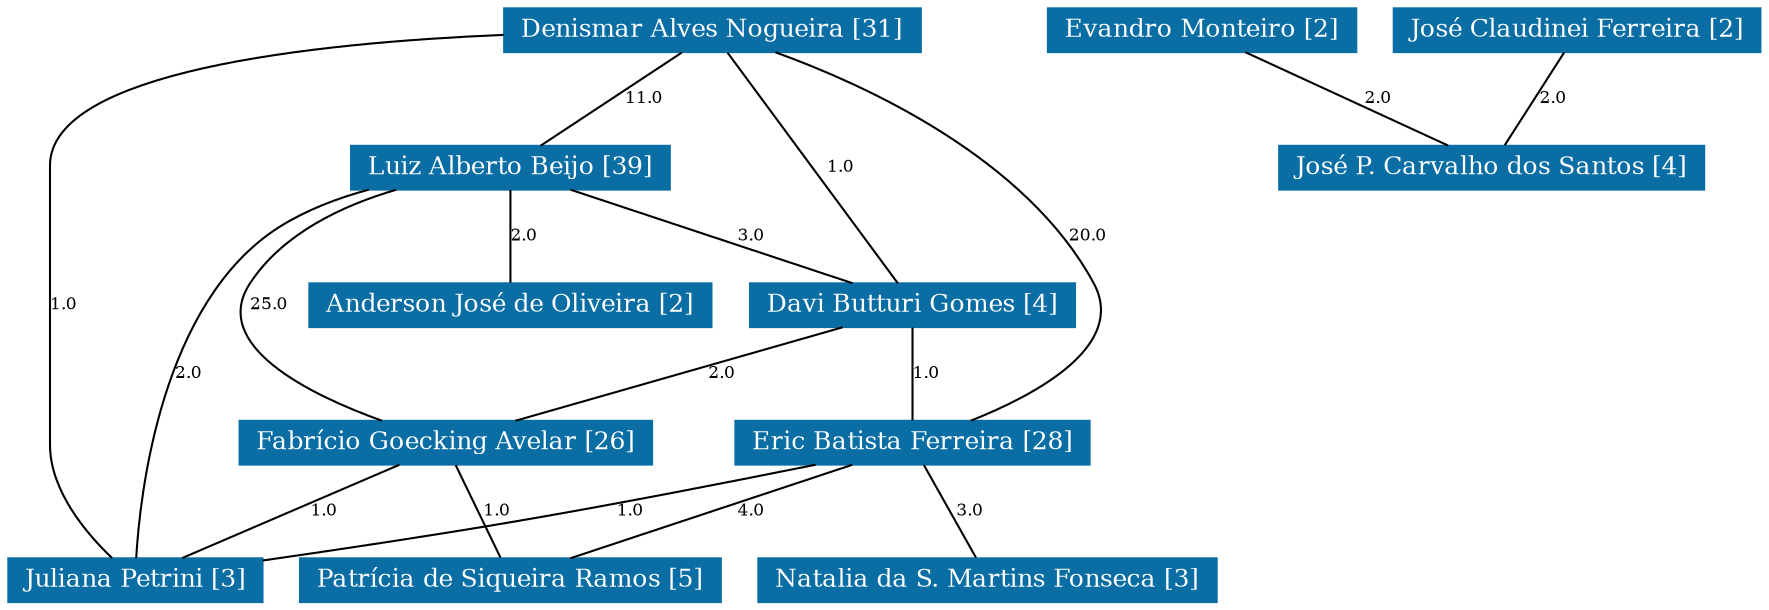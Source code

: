 strict graph grafo2 {
	graph [bb="0,0,765,285",
		id=grafo2,
		overlap=False
	];
	node [fontsize=12,
		label="\N",
		shape=rectangle,
		style=filled
	];
	0	 [URL="membro-3858924778362309.html",
		color="#0A6EA4",
		fontcolor="#FFFFFF",
		height=0.29167,
		label="Denismar Alves Nogueira [31]",
		pos="320.5,274.5",
		width=2.2361];
	1	 [URL="membro-8194104388434526.html",
		color="#0A6EA4",
		fontcolor="#FFFFFF",
		height=0.29167,
		label="Luiz Alberto Beijo [39]",
		pos="207.5,208.5",
		width=1.7778];
	0 -- 1	 [fontsize=8,
		label=11.0,
		lp="278,241.5",
		pos="302.34,263.9 281.26,251.58 246.68,231.38 225.61,219.08"];
	2	 [URL="membro-0326922176762825.html",
		color="#0A6EA4",
		fontcolor="#FFFFFF",
		height=0.29167,
		label="Davi Butturi Gomes [4]",
		pos="369.5,142.5",
		width=1.8056];
	0 -- 2	 [fontsize=8,
		label=1.0,
		lp="353.5,208.5",
		pos="324.51,263.7 333.74,238.82 356.42,177.74 365.57,153.08"];
	3	 [URL="membro-9965398009651936.html",
		color="#0A6EA4",
		fontcolor="#FFFFFF",
		height=0.29167,
		label="Eric Batista Ferreira [28]",
		pos="369.5,76.5",
		width=1.8889];
	0 -- 3	 [fontsize=8,
		label=20.0,
		lp="441.5,175.5",
		pos="338.23,263.77 366.8,245.31 421.98,204.51 443.5,153 455.54,124.19 419.43,100.08 393.5,87.017"];
	5	 [URL="membro-9510541669291293.html",
		color="#0A6EA4",
		fontcolor="#FFFFFF",
		height=0.29167,
		label="Juliana Petrini [3]",
		pos="50.5,10.5",
		width=1.4028];
	0 -- 5	 [fontsize=8,
		label=1.0,
		lp="17.5,142.5",
		pos="239.98,265.08 148.72,253.28 12.5,231.78 12.5,208.5 12.5,208.5 12.5,208.5 12.5,76.5 12.5,54.552 28.478,33.317 39.712,21.098"];
	1 -- 2	 [fontsize=8,
		label=3.0,
		lp="303.5,175.5",
		pos="233.53,197.9 263.76,185.58 313.33,165.38 343.54,153.08"];
	1 -- 5	 [fontsize=8,
		label=2.0,
		lp="76.5,109.5",
		pos="154.31,197.9 141.47,193.72 128.34,187.94 117.5,180 63.891,140.74 53.149,51.831 51.02,21.148"];
	4	 [URL="membro-6886514520601172.html",
		color="#0A6EA4",
		fontcolor="#FFFFFF",
		height=0.29167,
		label="Fabrício Goecking Avelar [26]",
		pos="169.5,76.5",
		width=2.2222];
	1 -- 4	 [fontsize=8,
		label=25.0,
		lp="112.5,142.5",
		pos="167.94,197.96 145.39,189.7 118.99,175.7 105.5,153 90.106,127.1 125.2,101.07 149.27,87.046"];
	8	 [URL="membro-1349156075777095.html",
		color="#0A6EA4",
		fontcolor="#FFFFFF",
		height=0.29167,
		label="Anderson José de Oliveira [2]",
		pos="207.5,142.5",
		width=2.1944];
	1 -- 8	 [fontsize=8,
		label=2.0,
		lp="212.5,175.5",
		pos="207.5,197.9 207.5,185.65 207.5,165.62 207.5,153.3"];
	2 -- 3	 [fontsize=8,
		label=1.0,
		lp="374.5,109.5",
		pos="369.5,131.9 369.5,119.65 369.5,99.622 369.5,87.297"];
	2 -- 4	 [fontsize=8,
		label=2.0,
		lp="286.5,109.5",
		pos="337.37,131.9 300.04,119.58 238.84,99.383 201.55,87.078"];
	3 -- 5	 [fontsize=8,
		label=1.0,
		lp="247.5,43.5",
		pos="323.68,65.934 289.73,58.203 242.3,47.606 200.5,39 167.53,32.211 130.35,25.144 101.26,19.745"];
	6	 [URL="membro-7184150832649950.html",
		color="#0A6EA4",
		fontcolor="#FFFFFF",
		height=0.29167,
		label="Patrícia de Siqueira Ramos [5]",
		pos="199.5,10.5",
		width=2.2361];
	3 -- 6	 [fontsize=8,
		label=4.0,
		lp="300.5,43.5",
		pos="342.19,65.896 310.46,53.58 258.44,33.383 226.75,21.078"];
	7	 [URL="membro-3374954104030940.html",
		color="#0A6EA4",
		fontcolor="#FFFFFF",
		height=0.29167,
		label="Natalia da S. Martins Fonseca [3]",
		pos="386.5,10.5",
		width=2.4444];
	3 -- 7	 [fontsize=8,
		label=3.0,
		lp="384.5,43.5",
		pos="372.23,65.896 375.38,53.653 380.54,33.622 383.72,21.297"];
	4 -- 5	 [fontsize=8,
		label=1.0,
		lp="122.5,43.5",
		pos="150.38,65.896 128.17,53.58 91.758,33.383 69.572,21.078"];
	4 -- 6	 [fontsize=8,
		label=1.0,
		lp="191.5,43.5",
		pos="174.32,65.896 179.89,53.653 188.99,33.622 194.59,21.297"];
	9	 [URL="membro-3089568911577519.html",
		color="#0A6EA4",
		fontcolor="#FFFFFF",
		height=0.29167,
		label="Evandro Monteiro [2]",
		pos="543.5,274.5",
		width=1.6667];
	11	 [URL="membro-9393213180145144.html",
		color="#0A6EA4",
		fontcolor="#FFFFFF",
		height=0.29167,
		label="José P. Carvalho dos Santos [4]",
		pos="633.5,208.5",
		width=2.3056];
	9 -- 11	 [fontsize=8,
		label=2.0,
		lp="599.5,241.5",
		pos="557.96,263.9 574.76,251.58 602.3,231.38 619.08,219.08"];
	10	 [URL="membro-6808752952332925.html",
		color="#0A6EA4",
		fontcolor="#FFFFFF",
		height=0.29167,
		label="José Claudinei Ferreira [2]",
		pos="693.5,274.5",
		width=1.9861];
	10 -- 11	 [fontsize=8,
		label=2.0,
		lp="672.5,241.5",
		pos="683.86,263.9 672.73,251.65 654.52,231.62 643.32,219.3"];
}
